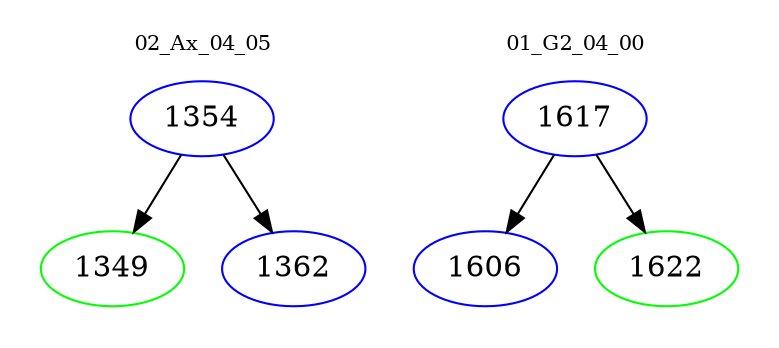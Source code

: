 digraph{
subgraph cluster_0 {
color = white
label = "02_Ax_04_05";
fontsize=10;
T0_1354 [label="1354", color="blue"]
T0_1354 -> T0_1349 [color="black"]
T0_1349 [label="1349", color="green"]
T0_1354 -> T0_1362 [color="black"]
T0_1362 [label="1362", color="blue"]
}
subgraph cluster_1 {
color = white
label = "01_G2_04_00";
fontsize=10;
T1_1617 [label="1617", color="blue"]
T1_1617 -> T1_1606 [color="black"]
T1_1606 [label="1606", color="blue"]
T1_1617 -> T1_1622 [color="black"]
T1_1622 [label="1622", color="green"]
}
}
